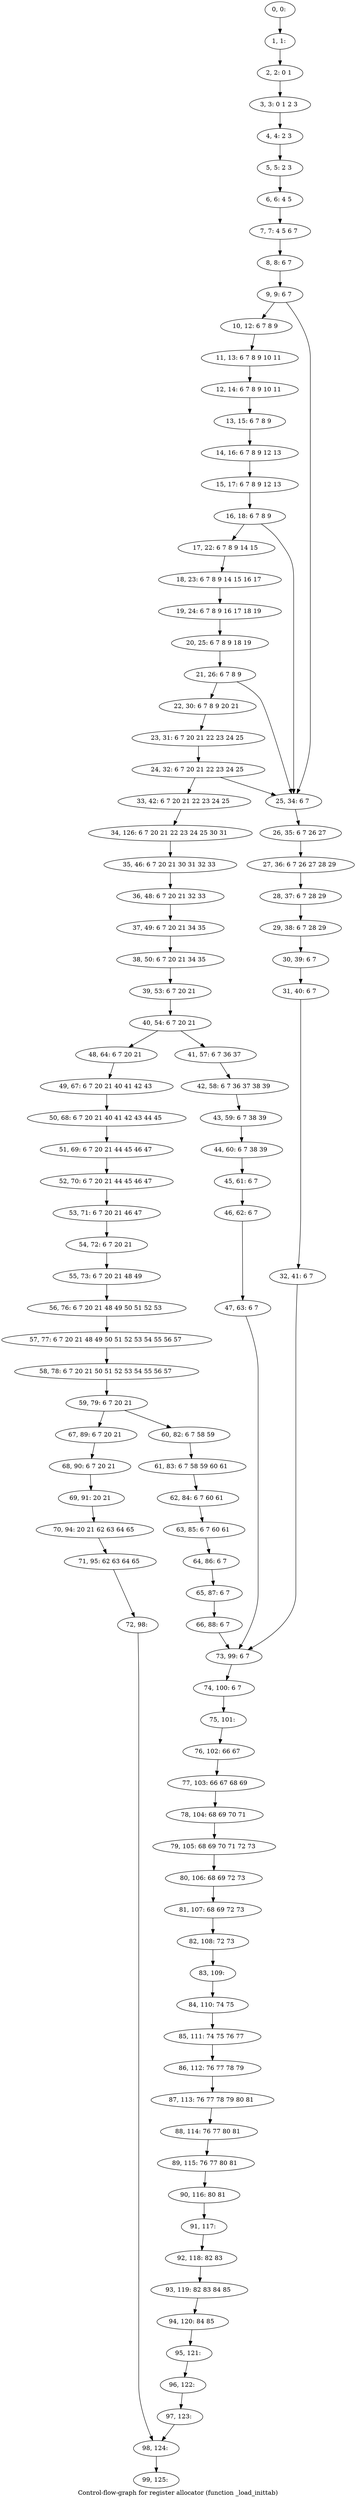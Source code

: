 digraph G {
graph [label="Control-flow-graph for register allocator (function _load_inittab)"]
0[label="0, 0: "];
1[label="1, 1: "];
2[label="2, 2: 0 1 "];
3[label="3, 3: 0 1 2 3 "];
4[label="4, 4: 2 3 "];
5[label="5, 5: 2 3 "];
6[label="6, 6: 4 5 "];
7[label="7, 7: 4 5 6 7 "];
8[label="8, 8: 6 7 "];
9[label="9, 9: 6 7 "];
10[label="10, 12: 6 7 8 9 "];
11[label="11, 13: 6 7 8 9 10 11 "];
12[label="12, 14: 6 7 8 9 10 11 "];
13[label="13, 15: 6 7 8 9 "];
14[label="14, 16: 6 7 8 9 12 13 "];
15[label="15, 17: 6 7 8 9 12 13 "];
16[label="16, 18: 6 7 8 9 "];
17[label="17, 22: 6 7 8 9 14 15 "];
18[label="18, 23: 6 7 8 9 14 15 16 17 "];
19[label="19, 24: 6 7 8 9 16 17 18 19 "];
20[label="20, 25: 6 7 8 9 18 19 "];
21[label="21, 26: 6 7 8 9 "];
22[label="22, 30: 6 7 8 9 20 21 "];
23[label="23, 31: 6 7 20 21 22 23 24 25 "];
24[label="24, 32: 6 7 20 21 22 23 24 25 "];
25[label="25, 34: 6 7 "];
26[label="26, 35: 6 7 26 27 "];
27[label="27, 36: 6 7 26 27 28 29 "];
28[label="28, 37: 6 7 28 29 "];
29[label="29, 38: 6 7 28 29 "];
30[label="30, 39: 6 7 "];
31[label="31, 40: 6 7 "];
32[label="32, 41: 6 7 "];
33[label="33, 42: 6 7 20 21 22 23 24 25 "];
34[label="34, 126: 6 7 20 21 22 23 24 25 30 31 "];
35[label="35, 46: 6 7 20 21 30 31 32 33 "];
36[label="36, 48: 6 7 20 21 32 33 "];
37[label="37, 49: 6 7 20 21 34 35 "];
38[label="38, 50: 6 7 20 21 34 35 "];
39[label="39, 53: 6 7 20 21 "];
40[label="40, 54: 6 7 20 21 "];
41[label="41, 57: 6 7 36 37 "];
42[label="42, 58: 6 7 36 37 38 39 "];
43[label="43, 59: 6 7 38 39 "];
44[label="44, 60: 6 7 38 39 "];
45[label="45, 61: 6 7 "];
46[label="46, 62: 6 7 "];
47[label="47, 63: 6 7 "];
48[label="48, 64: 6 7 20 21 "];
49[label="49, 67: 6 7 20 21 40 41 42 43 "];
50[label="50, 68: 6 7 20 21 40 41 42 43 44 45 "];
51[label="51, 69: 6 7 20 21 44 45 46 47 "];
52[label="52, 70: 6 7 20 21 44 45 46 47 "];
53[label="53, 71: 6 7 20 21 46 47 "];
54[label="54, 72: 6 7 20 21 "];
55[label="55, 73: 6 7 20 21 48 49 "];
56[label="56, 76: 6 7 20 21 48 49 50 51 52 53 "];
57[label="57, 77: 6 7 20 21 48 49 50 51 52 53 54 55 56 57 "];
58[label="58, 78: 6 7 20 21 50 51 52 53 54 55 56 57 "];
59[label="59, 79: 6 7 20 21 "];
60[label="60, 82: 6 7 58 59 "];
61[label="61, 83: 6 7 58 59 60 61 "];
62[label="62, 84: 6 7 60 61 "];
63[label="63, 85: 6 7 60 61 "];
64[label="64, 86: 6 7 "];
65[label="65, 87: 6 7 "];
66[label="66, 88: 6 7 "];
67[label="67, 89: 6 7 20 21 "];
68[label="68, 90: 6 7 20 21 "];
69[label="69, 91: 20 21 "];
70[label="70, 94: 20 21 62 63 64 65 "];
71[label="71, 95: 62 63 64 65 "];
72[label="72, 98: "];
73[label="73, 99: 6 7 "];
74[label="74, 100: 6 7 "];
75[label="75, 101: "];
76[label="76, 102: 66 67 "];
77[label="77, 103: 66 67 68 69 "];
78[label="78, 104: 68 69 70 71 "];
79[label="79, 105: 68 69 70 71 72 73 "];
80[label="80, 106: 68 69 72 73 "];
81[label="81, 107: 68 69 72 73 "];
82[label="82, 108: 72 73 "];
83[label="83, 109: "];
84[label="84, 110: 74 75 "];
85[label="85, 111: 74 75 76 77 "];
86[label="86, 112: 76 77 78 79 "];
87[label="87, 113: 76 77 78 79 80 81 "];
88[label="88, 114: 76 77 80 81 "];
89[label="89, 115: 76 77 80 81 "];
90[label="90, 116: 80 81 "];
91[label="91, 117: "];
92[label="92, 118: 82 83 "];
93[label="93, 119: 82 83 84 85 "];
94[label="94, 120: 84 85 "];
95[label="95, 121: "];
96[label="96, 122: "];
97[label="97, 123: "];
98[label="98, 124: "];
99[label="99, 125: "];
0->1 ;
1->2 ;
2->3 ;
3->4 ;
4->5 ;
5->6 ;
6->7 ;
7->8 ;
8->9 ;
9->10 ;
9->25 ;
10->11 ;
11->12 ;
12->13 ;
13->14 ;
14->15 ;
15->16 ;
16->17 ;
16->25 ;
17->18 ;
18->19 ;
19->20 ;
20->21 ;
21->22 ;
21->25 ;
22->23 ;
23->24 ;
24->25 ;
24->33 ;
25->26 ;
26->27 ;
27->28 ;
28->29 ;
29->30 ;
30->31 ;
31->32 ;
32->73 ;
33->34 ;
34->35 ;
35->36 ;
36->37 ;
37->38 ;
38->39 ;
39->40 ;
40->41 ;
40->48 ;
41->42 ;
42->43 ;
43->44 ;
44->45 ;
45->46 ;
46->47 ;
47->73 ;
48->49 ;
49->50 ;
50->51 ;
51->52 ;
52->53 ;
53->54 ;
54->55 ;
55->56 ;
56->57 ;
57->58 ;
58->59 ;
59->60 ;
59->67 ;
60->61 ;
61->62 ;
62->63 ;
63->64 ;
64->65 ;
65->66 ;
66->73 ;
67->68 ;
68->69 ;
69->70 ;
70->71 ;
71->72 ;
72->98 ;
73->74 ;
74->75 ;
75->76 ;
76->77 ;
77->78 ;
78->79 ;
79->80 ;
80->81 ;
81->82 ;
82->83 ;
83->84 ;
84->85 ;
85->86 ;
86->87 ;
87->88 ;
88->89 ;
89->90 ;
90->91 ;
91->92 ;
92->93 ;
93->94 ;
94->95 ;
95->96 ;
96->97 ;
97->98 ;
98->99 ;
}
